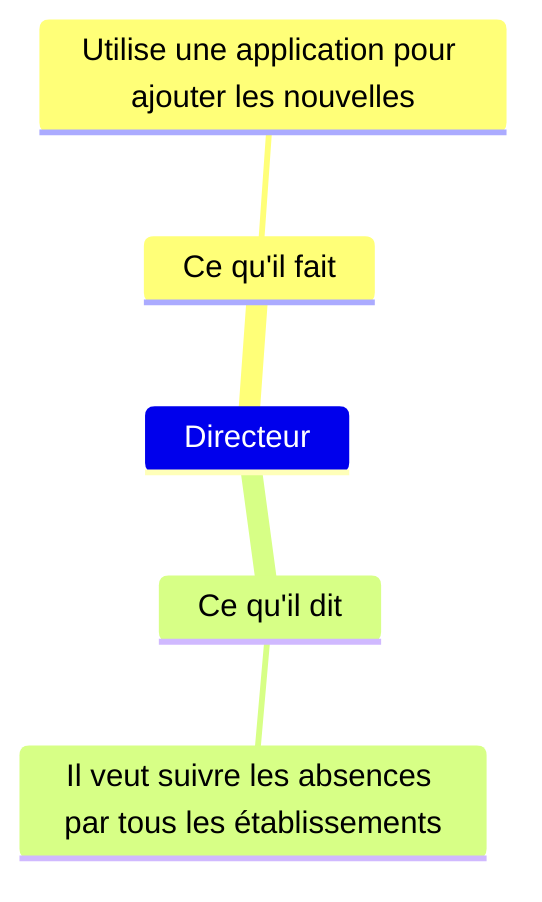 %% @config(../mindmap-config.json)
mindmap
    Directeur
        Ce qu'il fait
            Utilise une application pour ajouter les nouvelles
        Ce qu'il dit
            Il veut suivre les absences par tous les établissements